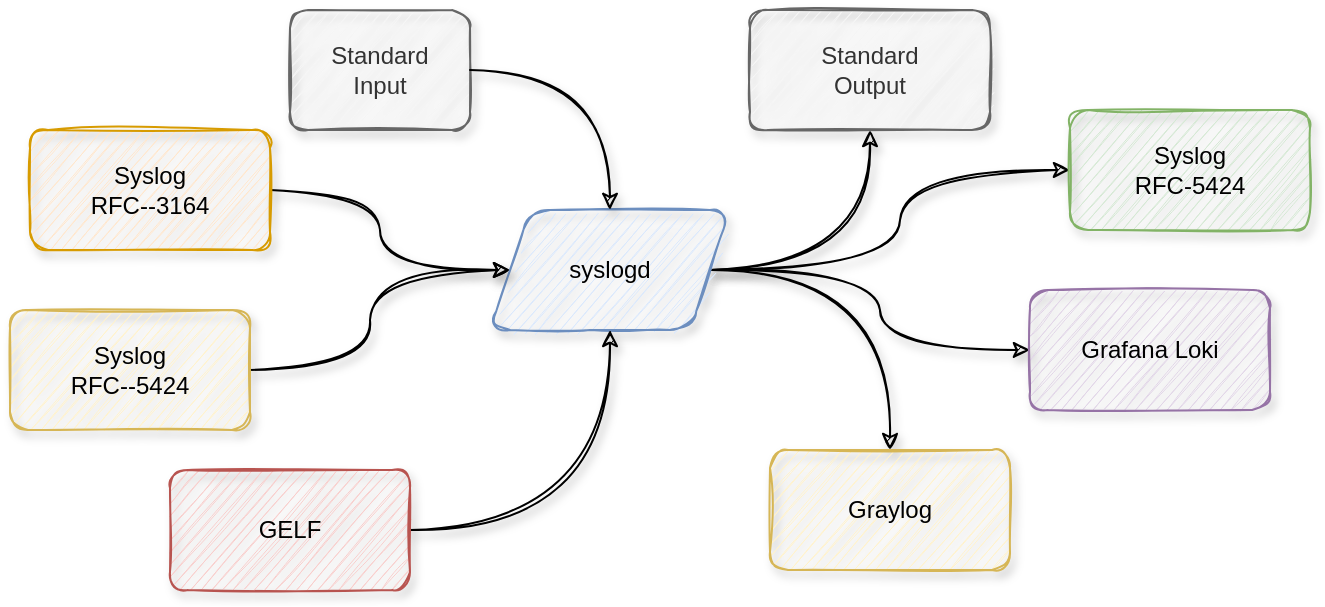<mxfile version="20.5.3" type="embed"><diagram id="23iRSUPoRavnBvh4doch" name="Page-1"><mxGraphModel dx="809" dy="749" grid="1" gridSize="10" guides="1" tooltips="1" connect="1" arrows="1" fold="1" page="1" pageScale="1" pageWidth="1169" pageHeight="827" math="0" shadow="0"><root><mxCell id="0"/><mxCell id="1" parent="0"/><mxCell id="10" style="edgeStyle=orthogonalEdgeStyle;orthogonalLoop=1;jettySize=auto;html=1;curved=1;sketch=1;shadow=1;" parent="1" source="2" target="3" edge="1"><mxGeometry relative="1" as="geometry"/></mxCell><mxCell id="2" value="Syslog&lt;br&gt;RFC--3164" style="rounded=1;whiteSpace=wrap;html=1;sketch=1;shadow=1;fillColor=#ffe6cc;strokeColor=#d79b00;" parent="1" vertex="1"><mxGeometry x="50" y="90" width="120" height="60" as="geometry"/></mxCell><mxCell id="13" style="edgeStyle=orthogonalEdgeStyle;curved=1;sketch=1;orthogonalLoop=1;jettySize=auto;html=1;shadow=1;" parent="1" source="3" target="9" edge="1"><mxGeometry relative="1" as="geometry"/></mxCell><mxCell id="14" style="edgeStyle=orthogonalEdgeStyle;curved=1;sketch=1;orthogonalLoop=1;jettySize=auto;html=1;shadow=1;" parent="1" source="3" target="6" edge="1"><mxGeometry relative="1" as="geometry"/></mxCell><mxCell id="15" style="edgeStyle=orthogonalEdgeStyle;curved=1;sketch=1;orthogonalLoop=1;jettySize=auto;html=1;shadow=1;" parent="1" source="3" target="7" edge="1"><mxGeometry relative="1" as="geometry"/></mxCell><mxCell id="16" style="edgeStyle=orthogonalEdgeStyle;curved=1;sketch=1;orthogonalLoop=1;jettySize=auto;html=1;shadow=1;" parent="1" source="3" target="8" edge="1"><mxGeometry relative="1" as="geometry"/></mxCell><mxCell id="3" value="syslogd" style="shape=parallelogram;perimeter=parallelogramPerimeter;whiteSpace=wrap;html=1;fixedSize=1;sketch=1;rounded=1;shadow=1;fillColor=#dae8fc;strokeColor=#6c8ebf;" parent="1" vertex="1"><mxGeometry x="280" y="130" width="120" height="60" as="geometry"/></mxCell><mxCell id="11" style="edgeStyle=orthogonalEdgeStyle;curved=1;sketch=1;orthogonalLoop=1;jettySize=auto;html=1;shadow=1;" parent="1" source="4" target="3" edge="1"><mxGeometry relative="1" as="geometry"/></mxCell><mxCell id="4" value="Syslog&lt;br&gt;RFC--5424" style="rounded=1;whiteSpace=wrap;html=1;sketch=1;shadow=1;fillColor=#fff2cc;strokeColor=#d6b656;" parent="1" vertex="1"><mxGeometry x="40" y="180" width="120" height="60" as="geometry"/></mxCell><mxCell id="12" style="edgeStyle=orthogonalEdgeStyle;curved=1;sketch=1;orthogonalLoop=1;jettySize=auto;html=1;shadow=1;" parent="1" source="5" target="3" edge="1"><mxGeometry relative="1" as="geometry"/></mxCell><mxCell id="5" value="GELF" style="rounded=1;whiteSpace=wrap;html=1;sketch=1;shadow=1;fillColor=#f8cecc;strokeColor=#b85450;" parent="1" vertex="1"><mxGeometry x="120" y="260" width="120" height="60" as="geometry"/></mxCell><mxCell id="6" value="Syslog&lt;br&gt;RFC-5424" style="rounded=1;whiteSpace=wrap;html=1;sketch=1;shadow=1;fillColor=#d5e8d4;strokeColor=#82b366;" parent="1" vertex="1"><mxGeometry x="570" y="80" width="120" height="60" as="geometry"/></mxCell><mxCell id="7" value="Grafana Loki" style="rounded=1;whiteSpace=wrap;html=1;sketch=1;shadow=1;fillColor=#e1d5e7;strokeColor=#9673a6;" parent="1" vertex="1"><mxGeometry x="550" y="170" width="120" height="60" as="geometry"/></mxCell><mxCell id="8" value="Graylog" style="rounded=1;whiteSpace=wrap;html=1;sketch=1;shadow=1;fillColor=#fff2cc;strokeColor=#d6b656;" parent="1" vertex="1"><mxGeometry x="420" y="250" width="120" height="60" as="geometry"/></mxCell><mxCell id="9" value="Standard&lt;br&gt;Output" style="rounded=1;whiteSpace=wrap;html=1;sketch=1;shadow=1;fillColor=#f5f5f5;strokeColor=#666666;fontColor=#333333;" parent="1" vertex="1"><mxGeometry x="410" y="30" width="120" height="60" as="geometry"/></mxCell><mxCell id="17" value="Standard&lt;br&gt;Input" style="rounded=1;whiteSpace=wrap;html=1;sketch=1;shadow=1;fillColor=#f5f5f5;strokeColor=#666666;fontColor=#333333;" vertex="1" parent="1"><mxGeometry x="180" y="30" width="90" height="60" as="geometry"/></mxCell><mxCell id="19" style="edgeStyle=orthogonalEdgeStyle;orthogonalLoop=1;jettySize=auto;html=1;curved=1;sketch=1;shadow=1;" edge="1" parent="1" source="17" target="3"><mxGeometry relative="1" as="geometry"><mxPoint x="190" y="110" as="sourcePoint"/><mxPoint x="300" y="170" as="targetPoint"/></mxGeometry></mxCell></root></mxGraphModel></diagram></mxfile>